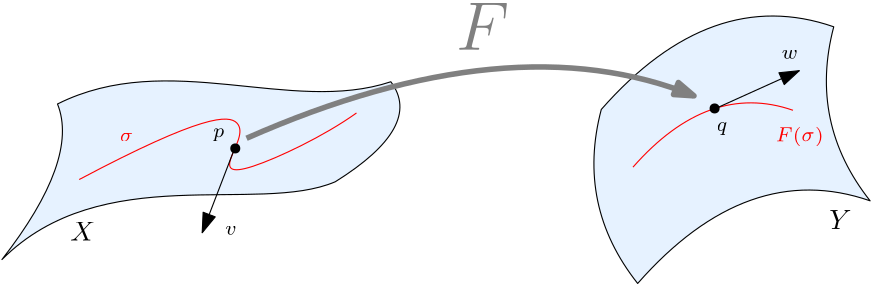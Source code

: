 <?xml version="1.0"?>
<!DOCTYPE ipe SYSTEM "ipe.dtd">
<ipe version="70218" creator="Ipe 7.2.28">
<info created="D:20250714193012" modified="D:20250714193430"/>
<ipestyle name="basic">
<symbol name="arrow/arc(spx)">
<path stroke="sym-stroke" fill="sym-stroke" pen="sym-pen">
0 0 m
-1 0.333 l
-1 -0.333 l
h
</path>
</symbol>
<symbol name="arrow/farc(spx)">
<path stroke="sym-stroke" fill="white" pen="sym-pen">
0 0 m
-1 0.333 l
-1 -0.333 l
h
</path>
</symbol>
<symbol name="arrow/ptarc(spx)">
<path stroke="sym-stroke" fill="sym-stroke" pen="sym-pen">
0 0 m
-1 0.333 l
-0.8 0 l
-1 -0.333 l
h
</path>
</symbol>
<symbol name="arrow/fptarc(spx)">
<path stroke="sym-stroke" fill="white" pen="sym-pen">
0 0 m
-1 0.333 l
-0.8 0 l
-1 -0.333 l
h
</path>
</symbol>
<symbol name="mark/circle(sx)" transformations="translations">
<path fill="sym-stroke">
0.6 0 0 0.6 0 0 e
0.4 0 0 0.4 0 0 e
</path>
</symbol>
<symbol name="mark/disk(sx)" transformations="translations">
<path fill="sym-stroke">
0.6 0 0 0.6 0 0 e
</path>
</symbol>
<symbol name="mark/fdisk(sfx)" transformations="translations">
<group>
<path fill="sym-fill">
0.5 0 0 0.5 0 0 e
</path>
<path fill="sym-stroke" fillrule="eofill">
0.6 0 0 0.6 0 0 e
0.4 0 0 0.4 0 0 e
</path>
</group>
</symbol>
<symbol name="mark/box(sx)" transformations="translations">
<path fill="sym-stroke" fillrule="eofill">
-0.6 -0.6 m
0.6 -0.6 l
0.6 0.6 l
-0.6 0.6 l
h
-0.4 -0.4 m
0.4 -0.4 l
0.4 0.4 l
-0.4 0.4 l
h
</path>
</symbol>
<symbol name="mark/square(sx)" transformations="translations">
<path fill="sym-stroke">
-0.6 -0.6 m
0.6 -0.6 l
0.6 0.6 l
-0.6 0.6 l
h
</path>
</symbol>
<symbol name="mark/fsquare(sfx)" transformations="translations">
<group>
<path fill="sym-fill">
-0.5 -0.5 m
0.5 -0.5 l
0.5 0.5 l
-0.5 0.5 l
h
</path>
<path fill="sym-stroke" fillrule="eofill">
-0.6 -0.6 m
0.6 -0.6 l
0.6 0.6 l
-0.6 0.6 l
h
-0.4 -0.4 m
0.4 -0.4 l
0.4 0.4 l
-0.4 0.4 l
h
</path>
</group>
</symbol>
<symbol name="mark/cross(sx)" transformations="translations">
<group>
<path fill="sym-stroke">
-0.43 -0.57 m
0.57 0.43 l
0.43 0.57 l
-0.57 -0.43 l
h
</path>
<path fill="sym-stroke">
-0.43 0.57 m
0.57 -0.43 l
0.43 -0.57 l
-0.57 0.43 l
h
</path>
</group>
</symbol>
<symbol name="arrow/fnormal(spx)">
<path stroke="sym-stroke" fill="white" pen="sym-pen">
0 0 m
-1 0.333 l
-1 -0.333 l
h
</path>
</symbol>
<symbol name="arrow/pointed(spx)">
<path stroke="sym-stroke" fill="sym-stroke" pen="sym-pen">
0 0 m
-1 0.333 l
-0.8 0 l
-1 -0.333 l
h
</path>
</symbol>
<symbol name="arrow/fpointed(spx)">
<path stroke="sym-stroke" fill="white" pen="sym-pen">
0 0 m
-1 0.333 l
-0.8 0 l
-1 -0.333 l
h
</path>
</symbol>
<symbol name="arrow/linear(spx)">
<path stroke="sym-stroke" pen="sym-pen">
-1 0.333 m
0 0 l
-1 -0.333 l
</path>
</symbol>
<symbol name="arrow/fdouble(spx)">
<path stroke="sym-stroke" fill="white" pen="sym-pen">
0 0 m
-1 0.333 l
-1 -0.333 l
h
-1 0 m
-2 0.333 l
-2 -0.333 l
h
</path>
</symbol>
<symbol name="arrow/double(spx)">
<path stroke="sym-stroke" fill="sym-stroke" pen="sym-pen">
0 0 m
-1 0.333 l
-1 -0.333 l
h
-1 0 m
-2 0.333 l
-2 -0.333 l
h
</path>
</symbol>
<symbol name="arrow/mid-normal(spx)">
<path stroke="sym-stroke" fill="sym-stroke" pen="sym-pen">
0.5 0 m
-0.5 0.333 l
-0.5 -0.333 l
h
</path>
</symbol>
<symbol name="arrow/mid-fnormal(spx)">
<path stroke="sym-stroke" fill="white" pen="sym-pen">
0.5 0 m
-0.5 0.333 l
-0.5 -0.333 l
h
</path>
</symbol>
<symbol name="arrow/mid-pointed(spx)">
<path stroke="sym-stroke" fill="sym-stroke" pen="sym-pen">
0.5 0 m
-0.5 0.333 l
-0.3 0 l
-0.5 -0.333 l
h
</path>
</symbol>
<symbol name="arrow/mid-fpointed(spx)">
<path stroke="sym-stroke" fill="white" pen="sym-pen">
0.5 0 m
-0.5 0.333 l
-0.3 0 l
-0.5 -0.333 l
h
</path>
</symbol>
<symbol name="arrow/mid-double(spx)">
<path stroke="sym-stroke" fill="sym-stroke" pen="sym-pen">
1 0 m
0 0.333 l
0 -0.333 l
h
0 0 m
-1 0.333 l
-1 -0.333 l
h
</path>
</symbol>
<symbol name="arrow/mid-fdouble(spx)">
<path stroke="sym-stroke" fill="white" pen="sym-pen">
1 0 m
0 0.333 l
0 -0.333 l
h
0 0 m
-1 0.333 l
-1 -0.333 l
h
</path>
</symbol>
<anglesize name="22.5 deg" value="22.5"/>
<anglesize name="30 deg" value="30"/>
<anglesize name="45 deg" value="45"/>
<anglesize name="60 deg" value="60"/>
<anglesize name="90 deg" value="90"/>
<arrowsize name="large" value="10"/>
<arrowsize name="small" value="5"/>
<arrowsize name="tiny" value="3"/>
<color name="blue" value="0 0 1"/>
<color name="brown" value="0.647 0.165 0.165"/>
<color name="darkblue" value="0 0 0.545"/>
<color name="darkcyan" value="0 0.545 0.545"/>
<color name="darkgray" value="0.663"/>
<color name="darkgreen" value="0 0.392 0"/>
<color name="darkmagenta" value="0.545 0 0.545"/>
<color name="darkorange" value="1 0.549 0"/>
<color name="darkred" value="0.545 0 0"/>
<color name="gold" value="1 0.843 0"/>
<color name="gray" value="0.745"/>
<color name="green" value="0 1 0"/>
<color name="lightblue" value="0.678 0.847 0.902"/>
<color name="lightcyan" value="0.878 1 1"/>
<color name="lightgray" value="0.827"/>
<color name="lightgreen" value="0.565 0.933 0.565"/>
<color name="lightyellow" value="1 1 0.878"/>
<color name="navy" value="0 0 0.502"/>
<color name="orange" value="1 0.647 0"/>
<color name="pink" value="1 0.753 0.796"/>
<color name="purple" value="0.627 0.125 0.941"/>
<color name="red" value="1 0 0"/>
<color name="seagreen" value="0.18 0.545 0.341"/>
<color name="turquoise" value="0.251 0.878 0.816"/>
<color name="violet" value="0.933 0.51 0.933"/>
<color name="yellow" value="1 1 0"/>
<dashstyle name="dash dot dotted" value="[4 2 1 2 1 2] 0"/>
<dashstyle name="dash dotted" value="[4 2 1 2] 0"/>
<dashstyle name="dashed" value="[4] 0"/>
<dashstyle name="dotted" value="[1 3] 0"/>
<gridsize name="10 pts (~3.5 mm)" value="10"/>
<gridsize name="14 pts (~5 mm)" value="14"/>
<gridsize name="16 pts (~6 mm)" value="16"/>
<gridsize name="20 pts (~7 mm)" value="20"/>
<gridsize name="28 pts (~10 mm)" value="28"/>
<gridsize name="32 pts (~12 mm)" value="32"/>
<gridsize name="4 pts" value="4"/>
<gridsize name="56 pts (~20 mm)" value="56"/>
<gridsize name="8 pts (~3 mm)" value="8"/>
<opacity name="10%" value="0.1"/>
<opacity name="30%" value="0.3"/>
<opacity name="50%" value="0.5"/>
<opacity name="75%" value="0.75"/>
<pen name="fat" value="1.2"/>
<pen name="heavier" value="0.8"/>
<pen name="ultrafat" value="2"/>
<symbolsize name="large" value="5"/>
<symbolsize name="small" value="2"/>
<symbolsize name="tiny" value="1.1"/>
<textsize name="Huge" value="\Huge"/>
<textsize name="LARGE" value="\LARGE"/>
<textsize name="Large" value="\Large"/>
<textsize name="footnote" value="\footnotesize"/>
<textsize name="huge" value="\huge"/>
<textsize name="large" value="\large"/>
<textsize name="script" value="\scriptsize"/>
<textsize name="small" value="\small"/>
<textsize name="tiny" value="\tiny"/>
<textstyle name="center" begin="\begin{center}" end="\end{center}"/>
<textstyle name="item" begin="\begin{itemize}\item{}" end="\end{itemize}"/>
<textstyle name="itemize" begin="\begin{itemize}" end="\end{itemize}"/>
<tiling name="falling" angle="-60" step="4" width="1"/>
<tiling name="rising" angle="30" step="4" width="1"/>
</ipestyle>
<page>
<layer name="alpha"/>
<view layers="alpha" active="alpha"/>
<path layer="alpha" stroke="0" fill="0 0.502 1" opacity="10%" stroke-opacity="opaque">
92.0634 683.043 m
128.063 719.043
184.063 699.043
212.063 711.043 c
244.063 731.043
232.063 747.043 c
196.063 735.043
152.063 759.043
112.063 739.043 c
120.063 719.043
92.0634 683.043 c
h
</path>
<path stroke="0" fill="0 0.502 1" opacity="10%" stroke-opacity="opaque">
404.603 704.184 m
360.539 719.494
320.918 674.436 c
298.711 702.487
307.827 737.083 c
347.447 782.141
391.511 766.831 c
382.395 732.235
404.603 704.185 c
h
</path>
<path matrix="1 0 0 1 6.99797 35.0431" stroke="1 0 0" opacity="50%" stroke-opacity="opaque">
112.869 676.807 m
157.594 700.5
175.963 699.702
165.58 683.196
167.444 676.54
200.988 692.38
212.701 700.766 c
</path>
<path matrix="0.1408 -0.673755 0.673755 0.1408 -187.155 891.75" stroke="1 0 0" opacity="50%" stroke-opacity="opaque">
388 756 m
364 716
400 668 c
</path>
<text matrix="1 0 0 1 40.0632 23.0428" transformations="translations" pos="128 704" stroke="0" type="label" width="4.107" height="3.009" depth="1.35" valign="baseline" size="script" style="math">p</text>
<use matrix="1 0 0 1 8.06359 35.0425" name="mark/disk(sx)" pos="168 688" size="normal"/>
<use matrix="0.204559 -0.978854 0.978854 0.204559 -428.163 934.71" name="mark/disk(sx)" pos="352 720" size="normal"/>
<text matrix="0.204559 -0.978854 0.978854 0.204559 -365.967 710.631" transformations="translations" pos="128 704" stroke="0" type="label" width="3.902" height="3.009" depth="1.35" valign="baseline" size="script" style="math">q</text>
<text matrix="1 0 0 1 -11.3018 -14.1139" transformations="translations" pos="128 704" stroke="0" type="label" width="9.036" height="6.808" depth="0" valign="baseline" style="math">X</text>
<text matrix="0.204559 -0.978854 0.978854 0.204559 -325.431 675.294" transformations="translations" pos="128 704" stroke="0" type="label" width="7.998" height="6.808" depth="0" valign="baseline" style="math">Y</text>
<path matrix="1 0 0 1 0.00023315 -0.00022597" stroke="0" arrow="normal/normal" opacity="50%" stroke-opacity="opaque">
175.737 722.822 m
164.159 692.699 l
</path>
<path matrix="1 0 0 1 0.00023315 -0.00022597" stroke="0" arrow="normal/normal" opacity="50%" stroke-opacity="opaque">
348.624 737.271 m
379.12 751.039 l
</path>
<text matrix="1 0 0 1 44.3315 -12.0045" transformations="translations" pos="128 704" stroke="0" type="label" width="4.235" height="3.003" depth="0" valign="baseline" size="script" style="math">v</text>
<text matrix="1 0 0 1 244.728 51.3493" transformations="translations" pos="128 704" stroke="0" type="label" width="5.951" height="3.003" depth="0" valign="baseline" size="script" style="math">w</text>
<path matrix="1 0 0 1 0.00023315 -0.00022597" stroke="0.502" pen="ultrafat" arrow="normal/normal" opacity="50%" stroke-opacity="opaque">
180.112 726.704 m
275.368 768.715
341.193 741.981 c
</path>
<text matrix="1 0 0 1 127.513 54.5409" transformations="translations" pos="128 704" stroke="0.502" type="label" width="19.082" height="16.938" depth="0" valign="baseline" size="Huge" style="math">F</text>
<text matrix="1 0 0 1 6.49851 21.5838" transformations="translations" pos="128 704" stroke="1 0 0" type="label" width="4.867" height="3.003" depth="0" valign="baseline" size="script" style="math">\sigma</text>
<text matrix="1 0 0 1 242.617 21.584" transformations="translations" pos="128 704" stroke="1 0 0" type="label" width="17.219" height="5.234" depth="1.74" valign="baseline" size="script" style="math">F(\sigma)</text>
</page>
</ipe>
